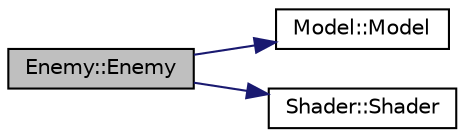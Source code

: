 digraph "Enemy::Enemy"
{
 // LATEX_PDF_SIZE
  edge [fontname="Helvetica",fontsize="10",labelfontname="Helvetica",labelfontsize="10"];
  node [fontname="Helvetica",fontsize="10",shape=record];
  rankdir="LR";
  Node1 [label="Enemy::Enemy",height=0.2,width=0.4,color="black", fillcolor="grey75", style="filled", fontcolor="black",tooltip="Enemy constructor that takes various parameters."];
  Node1 -> Node2 [color="midnightblue",fontsize="10",style="solid",fontname="Helvetica"];
  Node2 [label="Model::Model",height=0.2,width=0.4,color="black", fillcolor="white", style="filled",URL="$class_model.html#ad30000e7f6d3f6771d8e3c0b56a4bdc0",tooltip="Model constructor that takes various parameters."];
  Node1 -> Node3 [color="midnightblue",fontsize="10",style="solid",fontname="Helvetica"];
  Node3 [label="Shader::Shader",height=0.2,width=0.4,color="black", fillcolor="white", style="filled",URL="$class_shader.html#aa732beb72038e86aca70a34c369a255e",tooltip="A constructor that takes in paths to the shaders and generates them."];
}
